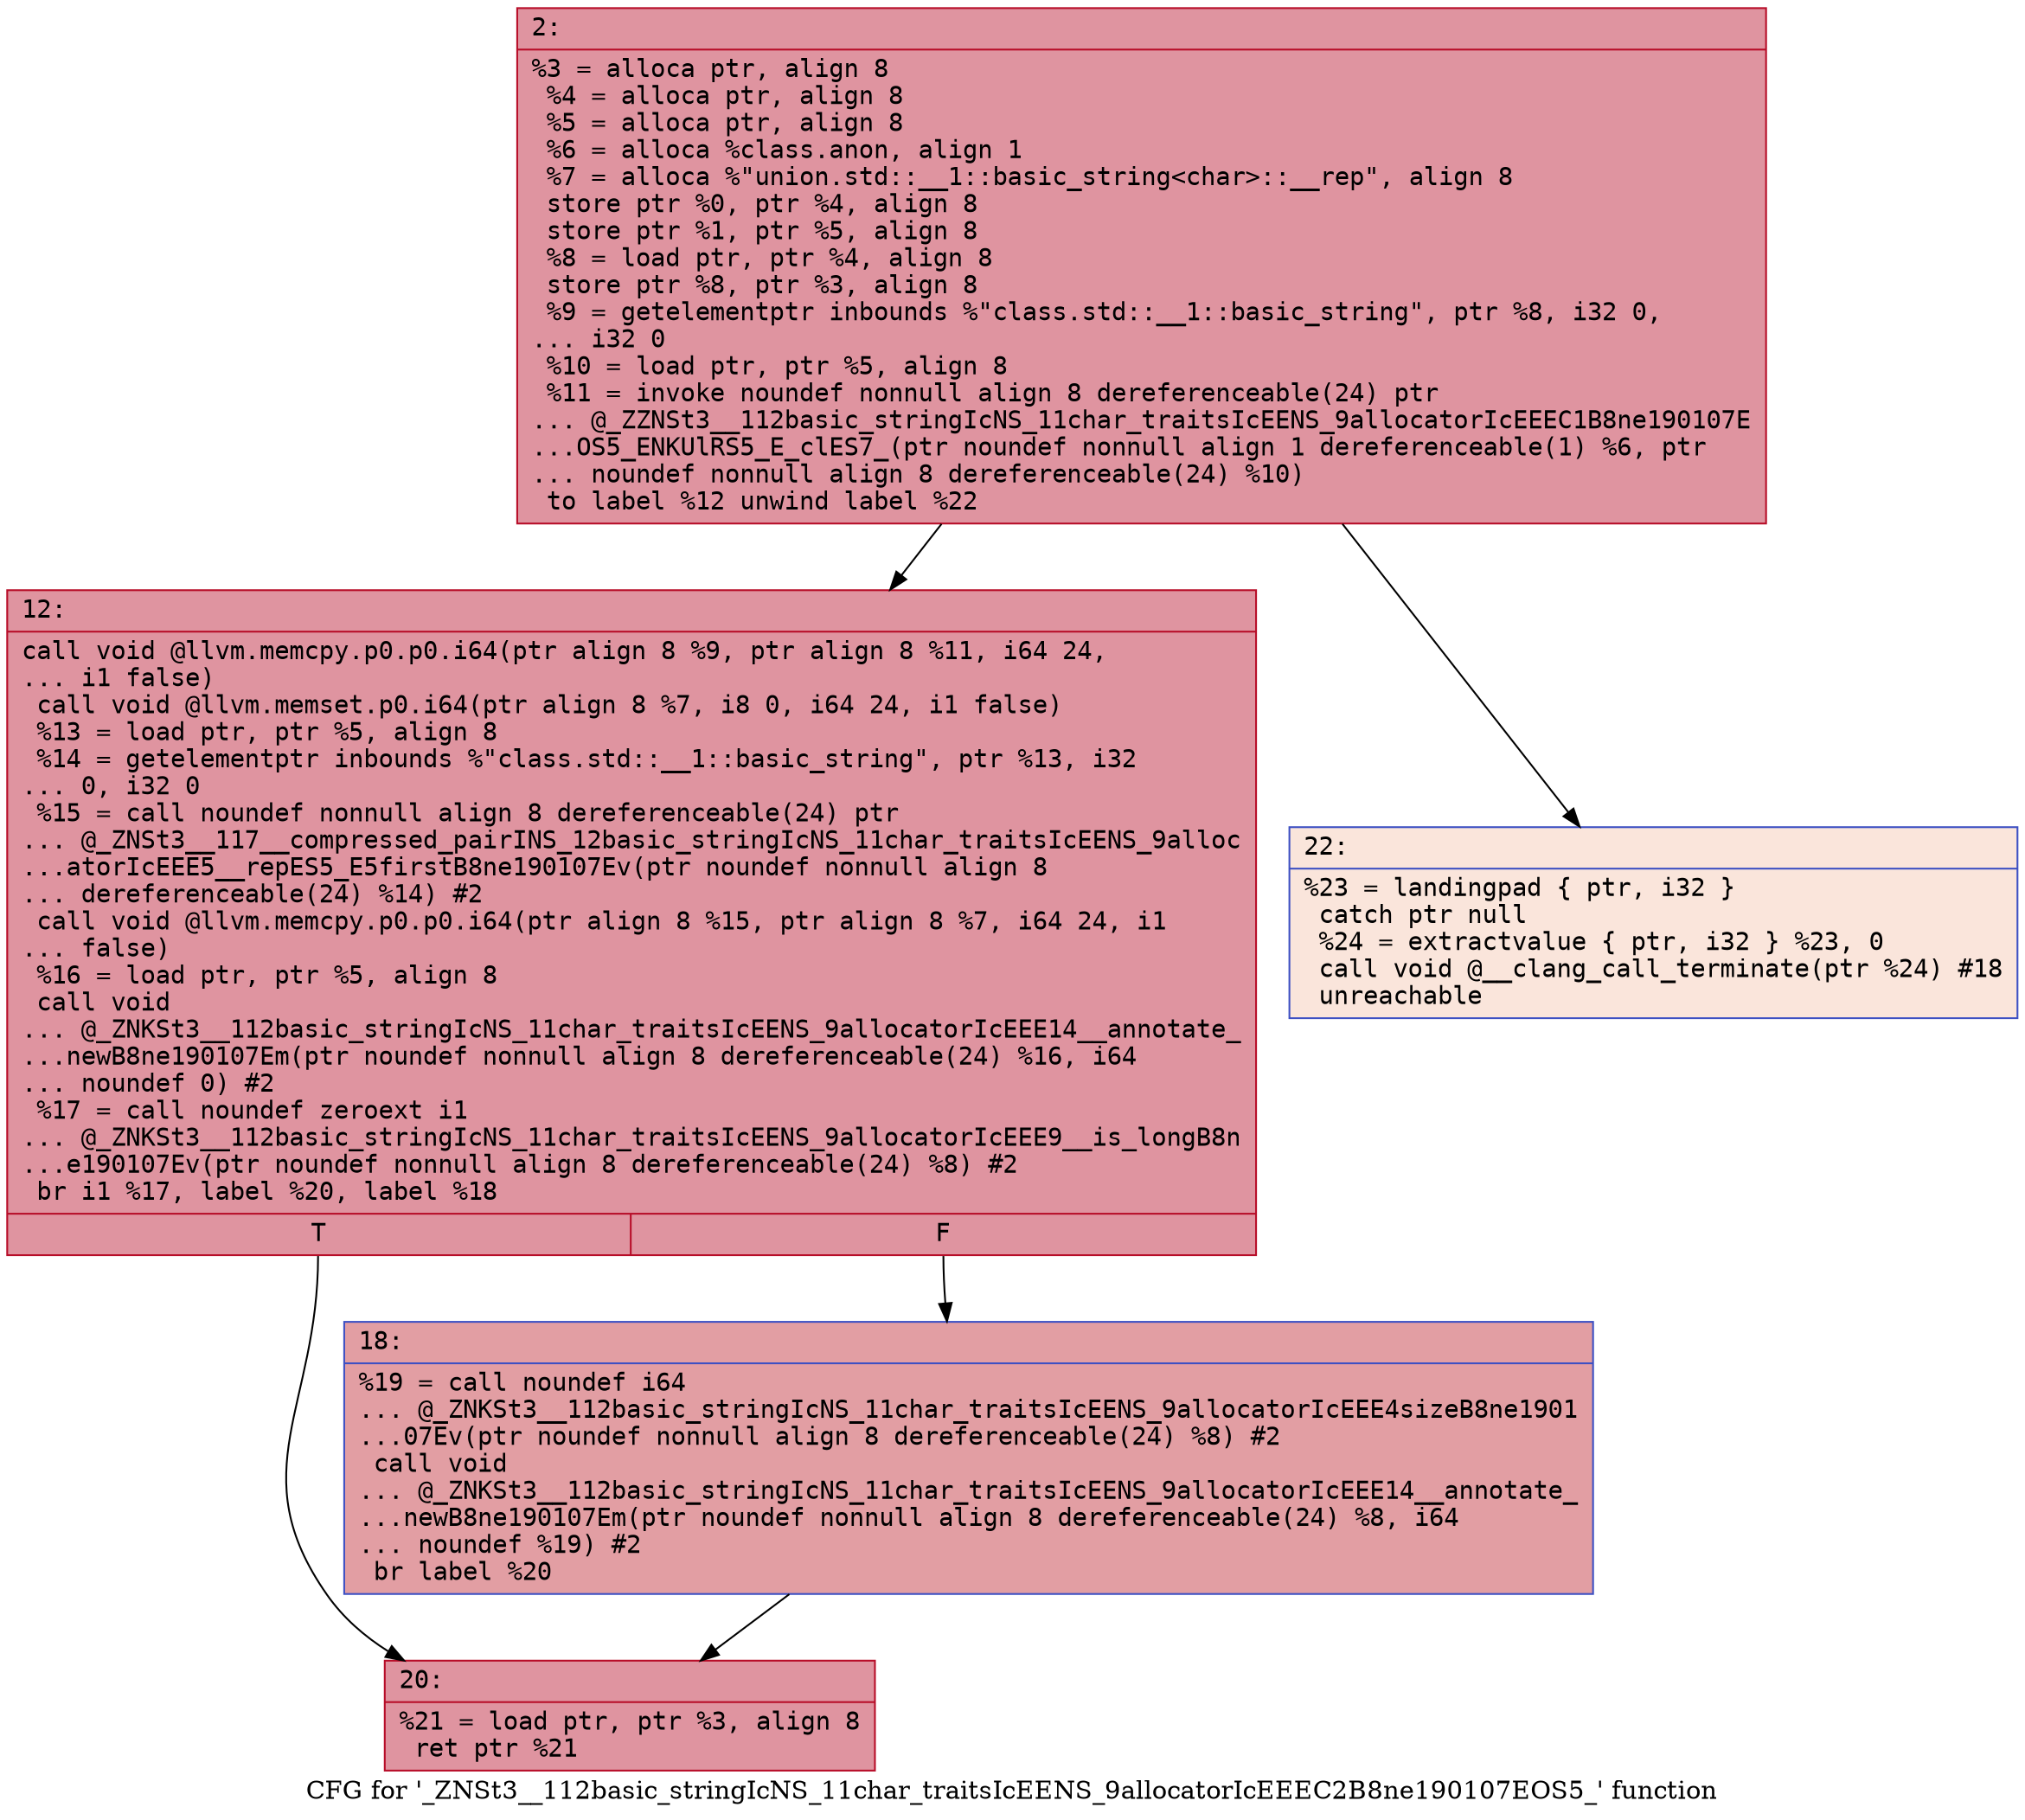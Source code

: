 digraph "CFG for '_ZNSt3__112basic_stringIcNS_11char_traitsIcEENS_9allocatorIcEEEC2B8ne190107EOS5_' function" {
	label="CFG for '_ZNSt3__112basic_stringIcNS_11char_traitsIcEENS_9allocatorIcEEEC2B8ne190107EOS5_' function";

	Node0x6000005c4ff0 [shape=record,color="#b70d28ff", style=filled, fillcolor="#b70d2870" fontname="Courier",label="{2:\l|  %3 = alloca ptr, align 8\l  %4 = alloca ptr, align 8\l  %5 = alloca ptr, align 8\l  %6 = alloca %class.anon, align 1\l  %7 = alloca %\"union.std::__1::basic_string\<char\>::__rep\", align 8\l  store ptr %0, ptr %4, align 8\l  store ptr %1, ptr %5, align 8\l  %8 = load ptr, ptr %4, align 8\l  store ptr %8, ptr %3, align 8\l  %9 = getelementptr inbounds %\"class.std::__1::basic_string\", ptr %8, i32 0,\l... i32 0\l  %10 = load ptr, ptr %5, align 8\l  %11 = invoke noundef nonnull align 8 dereferenceable(24) ptr\l... @_ZZNSt3__112basic_stringIcNS_11char_traitsIcEENS_9allocatorIcEEEC1B8ne190107E\l...OS5_ENKUlRS5_E_clES7_(ptr noundef nonnull align 1 dereferenceable(1) %6, ptr\l... noundef nonnull align 8 dereferenceable(24) %10)\l          to label %12 unwind label %22\l}"];
	Node0x6000005c4ff0 -> Node0x6000005c5040[tooltip="2 -> 12\nProbability 100.00%" ];
	Node0x6000005c4ff0 -> Node0x6000005c5130[tooltip="2 -> 22\nProbability 0.00%" ];
	Node0x6000005c5040 [shape=record,color="#b70d28ff", style=filled, fillcolor="#b70d2870" fontname="Courier",label="{12:\l|  call void @llvm.memcpy.p0.p0.i64(ptr align 8 %9, ptr align 8 %11, i64 24,\l... i1 false)\l  call void @llvm.memset.p0.i64(ptr align 8 %7, i8 0, i64 24, i1 false)\l  %13 = load ptr, ptr %5, align 8\l  %14 = getelementptr inbounds %\"class.std::__1::basic_string\", ptr %13, i32\l... 0, i32 0\l  %15 = call noundef nonnull align 8 dereferenceable(24) ptr\l... @_ZNSt3__117__compressed_pairINS_12basic_stringIcNS_11char_traitsIcEENS_9alloc\l...atorIcEEE5__repES5_E5firstB8ne190107Ev(ptr noundef nonnull align 8\l... dereferenceable(24) %14) #2\l  call void @llvm.memcpy.p0.p0.i64(ptr align 8 %15, ptr align 8 %7, i64 24, i1\l... false)\l  %16 = load ptr, ptr %5, align 8\l  call void\l... @_ZNKSt3__112basic_stringIcNS_11char_traitsIcEENS_9allocatorIcEEE14__annotate_\l...newB8ne190107Em(ptr noundef nonnull align 8 dereferenceable(24) %16, i64\l... noundef 0) #2\l  %17 = call noundef zeroext i1\l... @_ZNKSt3__112basic_stringIcNS_11char_traitsIcEENS_9allocatorIcEEE9__is_longB8n\l...e190107Ev(ptr noundef nonnull align 8 dereferenceable(24) %8) #2\l  br i1 %17, label %20, label %18\l|{<s0>T|<s1>F}}"];
	Node0x6000005c5040:s0 -> Node0x6000005c50e0[tooltip="12 -> 20\nProbability 50.00%" ];
	Node0x6000005c5040:s1 -> Node0x6000005c5090[tooltip="12 -> 18\nProbability 50.00%" ];
	Node0x6000005c5090 [shape=record,color="#3d50c3ff", style=filled, fillcolor="#be242e70" fontname="Courier",label="{18:\l|  %19 = call noundef i64\l... @_ZNKSt3__112basic_stringIcNS_11char_traitsIcEENS_9allocatorIcEEE4sizeB8ne1901\l...07Ev(ptr noundef nonnull align 8 dereferenceable(24) %8) #2\l  call void\l... @_ZNKSt3__112basic_stringIcNS_11char_traitsIcEENS_9allocatorIcEEE14__annotate_\l...newB8ne190107Em(ptr noundef nonnull align 8 dereferenceable(24) %8, i64\l... noundef %19) #2\l  br label %20\l}"];
	Node0x6000005c5090 -> Node0x6000005c50e0[tooltip="18 -> 20\nProbability 100.00%" ];
	Node0x6000005c50e0 [shape=record,color="#b70d28ff", style=filled, fillcolor="#b70d2870" fontname="Courier",label="{20:\l|  %21 = load ptr, ptr %3, align 8\l  ret ptr %21\l}"];
	Node0x6000005c5130 [shape=record,color="#3d50c3ff", style=filled, fillcolor="#f4c5ad70" fontname="Courier",label="{22:\l|  %23 = landingpad \{ ptr, i32 \}\l          catch ptr null\l  %24 = extractvalue \{ ptr, i32 \} %23, 0\l  call void @__clang_call_terminate(ptr %24) #18\l  unreachable\l}"];
}
